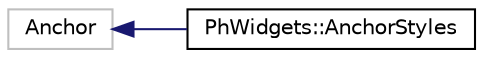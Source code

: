 digraph "Graphical Class Hierarchy"
{
  edge [fontname="Helvetica",fontsize="10",labelfontname="Helvetica",labelfontsize="10"];
  node [fontname="Helvetica",fontsize="10",shape=record];
  rankdir="LR";
  Node313 [label="Anchor",height=0.2,width=0.4,color="grey75", fillcolor="white", style="filled"];
  Node313 -> Node0 [dir="back",color="midnightblue",fontsize="10",style="solid",fontname="Helvetica"];
  Node0 [label="PhWidgets::AnchorStyles",height=0.2,width=0.4,color="black", fillcolor="white", style="filled",URL="$struct_ph_widgets_1_1_anchor_styles.html",tooltip="Specifies how a widget anchors to the edges of its container. "];
}
